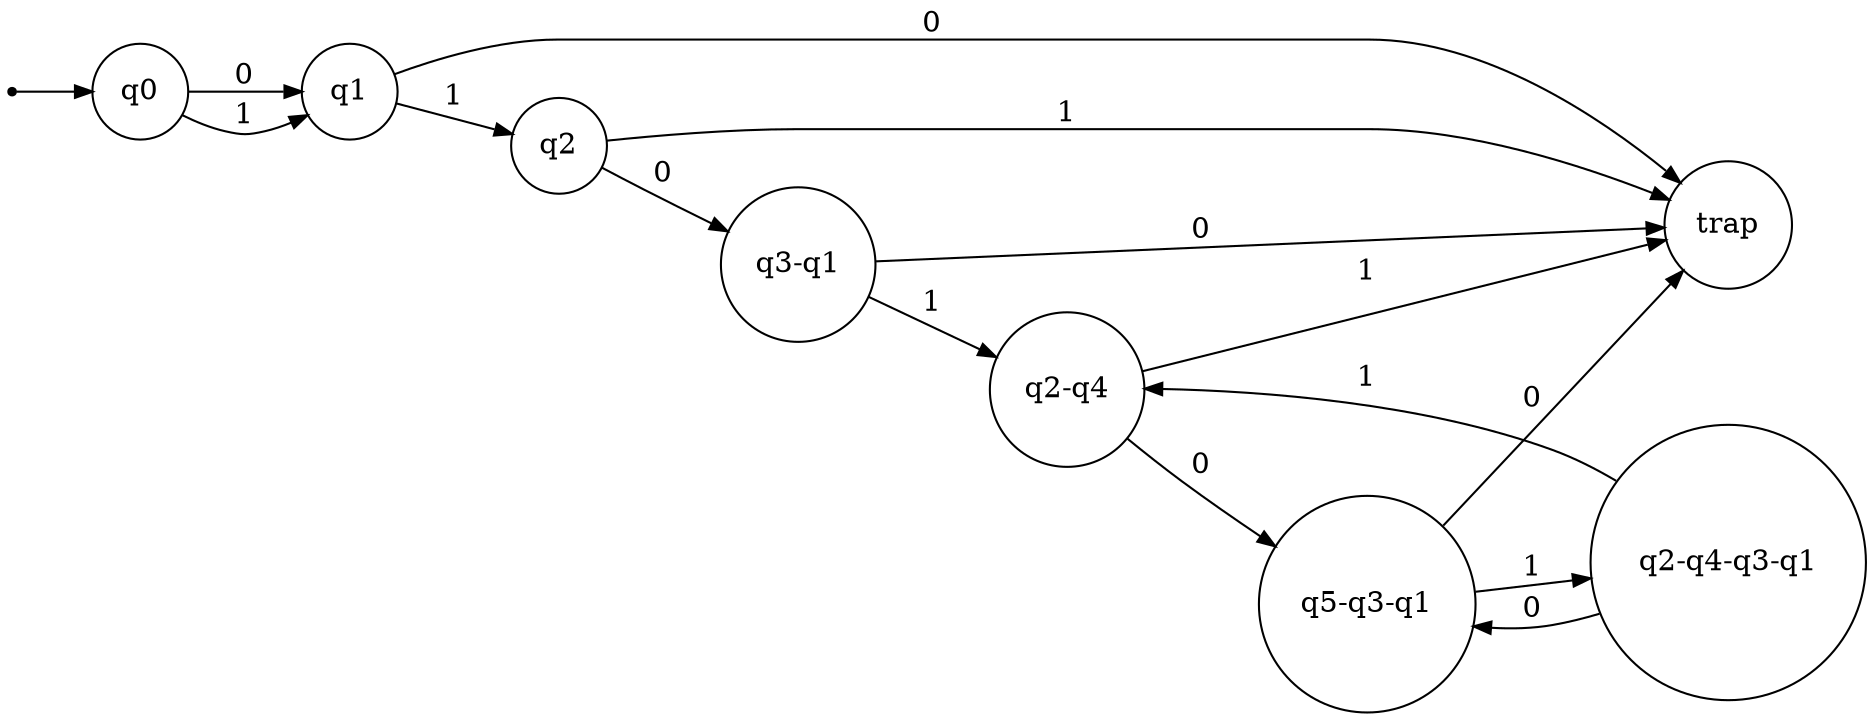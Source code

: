 digraph {
	ranksep=0.5 size="(8, 8)"
	rankdir=LR
	Initial [label="" fontsize=14.0 shape=point]
	q0 [fontsize=14.0 shape=circle]
	q1 [fontsize=14.0 shape=circle]
	q2 [fontsize=14.0 shape=circle]
	"q2-q4" [fontsize=14.0 shape=circle]
	"q2-q4-q3-q1" [fontsize=14.0 shape=circle]
	"q3-q1" [fontsize=14.0 shape=circle]
	"q5-q3-q1" [fontsize=14.0 shape=circle]
	trap [fontsize=14.0 shape=circle]
	Initial -> q0 [arrowsize=0.85]
	q0 -> q1 [label=" 0 " arrowsize=0.85 fontsize=14.0]
	q0 -> q1 [label=" 1 " arrowsize=0.85 fontsize=14.0]
	q1 -> trap [label=" 0 " arrowsize=0.85 fontsize=14.0]
	q1 -> q2 [label=" 1 " arrowsize=0.85 fontsize=14.0]
	q2 -> "q3-q1" [label=" 0 " arrowsize=0.85 fontsize=14.0]
	q2 -> trap [label=" 1 " arrowsize=0.85 fontsize=14.0]
	"q3-q1" -> trap [label=" 0 " arrowsize=0.85 fontsize=14.0]
	"q3-q1" -> "q2-q4" [label=" 1 " arrowsize=0.85 fontsize=14.0]
	"q2-q4" -> "q5-q3-q1" [label=" 0 " arrowsize=0.85 fontsize=14.0]
	"q2-q4" -> trap [label=" 1 " arrowsize=0.85 fontsize=14.0]
	"q5-q3-q1" -> trap [label=" 0 " arrowsize=0.85 fontsize=14.0]
	"q5-q3-q1" -> "q2-q4-q3-q1" [label=" 1 " arrowsize=0.85 fontsize=14.0]
	"q2-q4-q3-q1" -> "q5-q3-q1" [label=" 0 " arrowsize=0.85 fontsize=14.0]
	"q2-q4-q3-q1" -> "q2-q4" [label=" 1 " arrowsize=0.85 fontsize=14.0]
}
